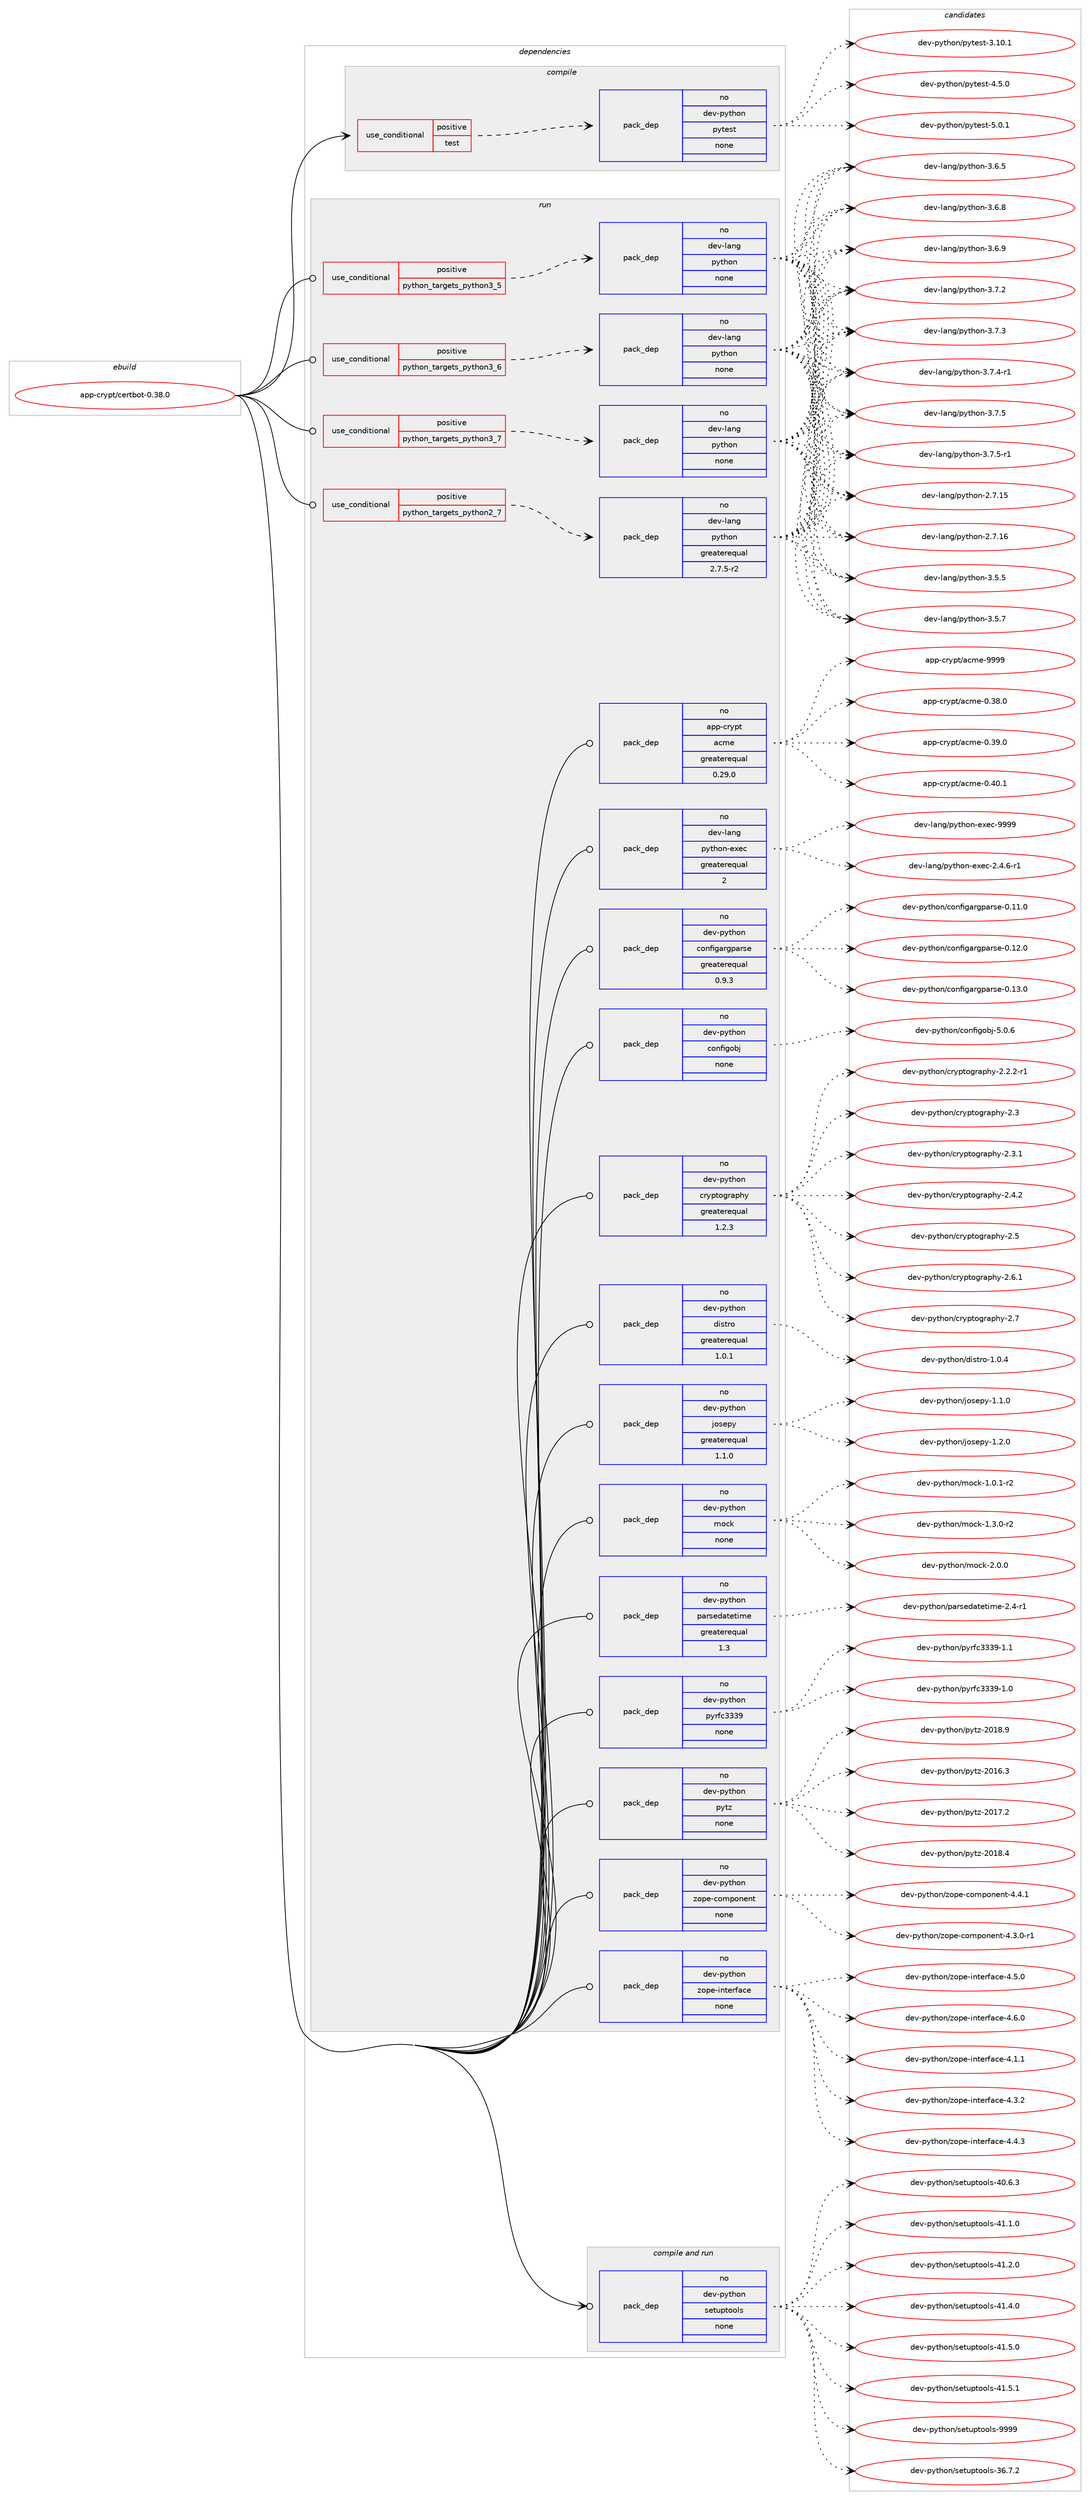 digraph prolog {

# *************
# Graph options
# *************

newrank=true;
concentrate=true;
compound=true;
graph [rankdir=LR,fontname=Helvetica,fontsize=10,ranksep=1.5];#, ranksep=2.5, nodesep=0.2];
edge  [arrowhead=vee];
node  [fontname=Helvetica,fontsize=10];

# **********
# The ebuild
# **********

subgraph cluster_leftcol {
color=gray;
rank=same;
label=<<i>ebuild</i>>;
id [label="app-crypt/certbot-0.38.0", color=red, width=4, href="../app-crypt/certbot-0.38.0.svg"];
}

# ****************
# The dependencies
# ****************

subgraph cluster_midcol {
color=gray;
label=<<i>dependencies</i>>;
subgraph cluster_compile {
fillcolor="#eeeeee";
style=filled;
label=<<i>compile</i>>;
subgraph cond113629 {
dependency476330 [label=<<TABLE BORDER="0" CELLBORDER="1" CELLSPACING="0" CELLPADDING="4"><TR><TD ROWSPAN="3" CELLPADDING="10">use_conditional</TD></TR><TR><TD>positive</TD></TR><TR><TD>test</TD></TR></TABLE>>, shape=none, color=red];
subgraph pack354049 {
dependency476331 [label=<<TABLE BORDER="0" CELLBORDER="1" CELLSPACING="0" CELLPADDING="4" WIDTH="220"><TR><TD ROWSPAN="6" CELLPADDING="30">pack_dep</TD></TR><TR><TD WIDTH="110">no</TD></TR><TR><TD>dev-python</TD></TR><TR><TD>pytest</TD></TR><TR><TD>none</TD></TR><TR><TD></TD></TR></TABLE>>, shape=none, color=blue];
}
dependency476330:e -> dependency476331:w [weight=20,style="dashed",arrowhead="vee"];
}
id:e -> dependency476330:w [weight=20,style="solid",arrowhead="vee"];
}
subgraph cluster_compileandrun {
fillcolor="#eeeeee";
style=filled;
label=<<i>compile and run</i>>;
subgraph pack354050 {
dependency476332 [label=<<TABLE BORDER="0" CELLBORDER="1" CELLSPACING="0" CELLPADDING="4" WIDTH="220"><TR><TD ROWSPAN="6" CELLPADDING="30">pack_dep</TD></TR><TR><TD WIDTH="110">no</TD></TR><TR><TD>dev-python</TD></TR><TR><TD>setuptools</TD></TR><TR><TD>none</TD></TR><TR><TD></TD></TR></TABLE>>, shape=none, color=blue];
}
id:e -> dependency476332:w [weight=20,style="solid",arrowhead="odotvee"];
}
subgraph cluster_run {
fillcolor="#eeeeee";
style=filled;
label=<<i>run</i>>;
subgraph cond113630 {
dependency476333 [label=<<TABLE BORDER="0" CELLBORDER="1" CELLSPACING="0" CELLPADDING="4"><TR><TD ROWSPAN="3" CELLPADDING="10">use_conditional</TD></TR><TR><TD>positive</TD></TR><TR><TD>python_targets_python2_7</TD></TR></TABLE>>, shape=none, color=red];
subgraph pack354051 {
dependency476334 [label=<<TABLE BORDER="0" CELLBORDER="1" CELLSPACING="0" CELLPADDING="4" WIDTH="220"><TR><TD ROWSPAN="6" CELLPADDING="30">pack_dep</TD></TR><TR><TD WIDTH="110">no</TD></TR><TR><TD>dev-lang</TD></TR><TR><TD>python</TD></TR><TR><TD>greaterequal</TD></TR><TR><TD>2.7.5-r2</TD></TR></TABLE>>, shape=none, color=blue];
}
dependency476333:e -> dependency476334:w [weight=20,style="dashed",arrowhead="vee"];
}
id:e -> dependency476333:w [weight=20,style="solid",arrowhead="odot"];
subgraph cond113631 {
dependency476335 [label=<<TABLE BORDER="0" CELLBORDER="1" CELLSPACING="0" CELLPADDING="4"><TR><TD ROWSPAN="3" CELLPADDING="10">use_conditional</TD></TR><TR><TD>positive</TD></TR><TR><TD>python_targets_python3_5</TD></TR></TABLE>>, shape=none, color=red];
subgraph pack354052 {
dependency476336 [label=<<TABLE BORDER="0" CELLBORDER="1" CELLSPACING="0" CELLPADDING="4" WIDTH="220"><TR><TD ROWSPAN="6" CELLPADDING="30">pack_dep</TD></TR><TR><TD WIDTH="110">no</TD></TR><TR><TD>dev-lang</TD></TR><TR><TD>python</TD></TR><TR><TD>none</TD></TR><TR><TD></TD></TR></TABLE>>, shape=none, color=blue];
}
dependency476335:e -> dependency476336:w [weight=20,style="dashed",arrowhead="vee"];
}
id:e -> dependency476335:w [weight=20,style="solid",arrowhead="odot"];
subgraph cond113632 {
dependency476337 [label=<<TABLE BORDER="0" CELLBORDER="1" CELLSPACING="0" CELLPADDING="4"><TR><TD ROWSPAN="3" CELLPADDING="10">use_conditional</TD></TR><TR><TD>positive</TD></TR><TR><TD>python_targets_python3_6</TD></TR></TABLE>>, shape=none, color=red];
subgraph pack354053 {
dependency476338 [label=<<TABLE BORDER="0" CELLBORDER="1" CELLSPACING="0" CELLPADDING="4" WIDTH="220"><TR><TD ROWSPAN="6" CELLPADDING="30">pack_dep</TD></TR><TR><TD WIDTH="110">no</TD></TR><TR><TD>dev-lang</TD></TR><TR><TD>python</TD></TR><TR><TD>none</TD></TR><TR><TD></TD></TR></TABLE>>, shape=none, color=blue];
}
dependency476337:e -> dependency476338:w [weight=20,style="dashed",arrowhead="vee"];
}
id:e -> dependency476337:w [weight=20,style="solid",arrowhead="odot"];
subgraph cond113633 {
dependency476339 [label=<<TABLE BORDER="0" CELLBORDER="1" CELLSPACING="0" CELLPADDING="4"><TR><TD ROWSPAN="3" CELLPADDING="10">use_conditional</TD></TR><TR><TD>positive</TD></TR><TR><TD>python_targets_python3_7</TD></TR></TABLE>>, shape=none, color=red];
subgraph pack354054 {
dependency476340 [label=<<TABLE BORDER="0" CELLBORDER="1" CELLSPACING="0" CELLPADDING="4" WIDTH="220"><TR><TD ROWSPAN="6" CELLPADDING="30">pack_dep</TD></TR><TR><TD WIDTH="110">no</TD></TR><TR><TD>dev-lang</TD></TR><TR><TD>python</TD></TR><TR><TD>none</TD></TR><TR><TD></TD></TR></TABLE>>, shape=none, color=blue];
}
dependency476339:e -> dependency476340:w [weight=20,style="dashed",arrowhead="vee"];
}
id:e -> dependency476339:w [weight=20,style="solid",arrowhead="odot"];
subgraph pack354055 {
dependency476341 [label=<<TABLE BORDER="0" CELLBORDER="1" CELLSPACING="0" CELLPADDING="4" WIDTH="220"><TR><TD ROWSPAN="6" CELLPADDING="30">pack_dep</TD></TR><TR><TD WIDTH="110">no</TD></TR><TR><TD>app-crypt</TD></TR><TR><TD>acme</TD></TR><TR><TD>greaterequal</TD></TR><TR><TD>0.29.0</TD></TR></TABLE>>, shape=none, color=blue];
}
id:e -> dependency476341:w [weight=20,style="solid",arrowhead="odot"];
subgraph pack354056 {
dependency476342 [label=<<TABLE BORDER="0" CELLBORDER="1" CELLSPACING="0" CELLPADDING="4" WIDTH="220"><TR><TD ROWSPAN="6" CELLPADDING="30">pack_dep</TD></TR><TR><TD WIDTH="110">no</TD></TR><TR><TD>dev-lang</TD></TR><TR><TD>python-exec</TD></TR><TR><TD>greaterequal</TD></TR><TR><TD>2</TD></TR></TABLE>>, shape=none, color=blue];
}
id:e -> dependency476342:w [weight=20,style="solid",arrowhead="odot"];
subgraph pack354057 {
dependency476343 [label=<<TABLE BORDER="0" CELLBORDER="1" CELLSPACING="0" CELLPADDING="4" WIDTH="220"><TR><TD ROWSPAN="6" CELLPADDING="30">pack_dep</TD></TR><TR><TD WIDTH="110">no</TD></TR><TR><TD>dev-python</TD></TR><TR><TD>configargparse</TD></TR><TR><TD>greaterequal</TD></TR><TR><TD>0.9.3</TD></TR></TABLE>>, shape=none, color=blue];
}
id:e -> dependency476343:w [weight=20,style="solid",arrowhead="odot"];
subgraph pack354058 {
dependency476344 [label=<<TABLE BORDER="0" CELLBORDER="1" CELLSPACING="0" CELLPADDING="4" WIDTH="220"><TR><TD ROWSPAN="6" CELLPADDING="30">pack_dep</TD></TR><TR><TD WIDTH="110">no</TD></TR><TR><TD>dev-python</TD></TR><TR><TD>configobj</TD></TR><TR><TD>none</TD></TR><TR><TD></TD></TR></TABLE>>, shape=none, color=blue];
}
id:e -> dependency476344:w [weight=20,style="solid",arrowhead="odot"];
subgraph pack354059 {
dependency476345 [label=<<TABLE BORDER="0" CELLBORDER="1" CELLSPACING="0" CELLPADDING="4" WIDTH="220"><TR><TD ROWSPAN="6" CELLPADDING="30">pack_dep</TD></TR><TR><TD WIDTH="110">no</TD></TR><TR><TD>dev-python</TD></TR><TR><TD>cryptography</TD></TR><TR><TD>greaterequal</TD></TR><TR><TD>1.2.3</TD></TR></TABLE>>, shape=none, color=blue];
}
id:e -> dependency476345:w [weight=20,style="solid",arrowhead="odot"];
subgraph pack354060 {
dependency476346 [label=<<TABLE BORDER="0" CELLBORDER="1" CELLSPACING="0" CELLPADDING="4" WIDTH="220"><TR><TD ROWSPAN="6" CELLPADDING="30">pack_dep</TD></TR><TR><TD WIDTH="110">no</TD></TR><TR><TD>dev-python</TD></TR><TR><TD>distro</TD></TR><TR><TD>greaterequal</TD></TR><TR><TD>1.0.1</TD></TR></TABLE>>, shape=none, color=blue];
}
id:e -> dependency476346:w [weight=20,style="solid",arrowhead="odot"];
subgraph pack354061 {
dependency476347 [label=<<TABLE BORDER="0" CELLBORDER="1" CELLSPACING="0" CELLPADDING="4" WIDTH="220"><TR><TD ROWSPAN="6" CELLPADDING="30">pack_dep</TD></TR><TR><TD WIDTH="110">no</TD></TR><TR><TD>dev-python</TD></TR><TR><TD>josepy</TD></TR><TR><TD>greaterequal</TD></TR><TR><TD>1.1.0</TD></TR></TABLE>>, shape=none, color=blue];
}
id:e -> dependency476347:w [weight=20,style="solid",arrowhead="odot"];
subgraph pack354062 {
dependency476348 [label=<<TABLE BORDER="0" CELLBORDER="1" CELLSPACING="0" CELLPADDING="4" WIDTH="220"><TR><TD ROWSPAN="6" CELLPADDING="30">pack_dep</TD></TR><TR><TD WIDTH="110">no</TD></TR><TR><TD>dev-python</TD></TR><TR><TD>mock</TD></TR><TR><TD>none</TD></TR><TR><TD></TD></TR></TABLE>>, shape=none, color=blue];
}
id:e -> dependency476348:w [weight=20,style="solid",arrowhead="odot"];
subgraph pack354063 {
dependency476349 [label=<<TABLE BORDER="0" CELLBORDER="1" CELLSPACING="0" CELLPADDING="4" WIDTH="220"><TR><TD ROWSPAN="6" CELLPADDING="30">pack_dep</TD></TR><TR><TD WIDTH="110">no</TD></TR><TR><TD>dev-python</TD></TR><TR><TD>parsedatetime</TD></TR><TR><TD>greaterequal</TD></TR><TR><TD>1.3</TD></TR></TABLE>>, shape=none, color=blue];
}
id:e -> dependency476349:w [weight=20,style="solid",arrowhead="odot"];
subgraph pack354064 {
dependency476350 [label=<<TABLE BORDER="0" CELLBORDER="1" CELLSPACING="0" CELLPADDING="4" WIDTH="220"><TR><TD ROWSPAN="6" CELLPADDING="30">pack_dep</TD></TR><TR><TD WIDTH="110">no</TD></TR><TR><TD>dev-python</TD></TR><TR><TD>pyrfc3339</TD></TR><TR><TD>none</TD></TR><TR><TD></TD></TR></TABLE>>, shape=none, color=blue];
}
id:e -> dependency476350:w [weight=20,style="solid",arrowhead="odot"];
subgraph pack354065 {
dependency476351 [label=<<TABLE BORDER="0" CELLBORDER="1" CELLSPACING="0" CELLPADDING="4" WIDTH="220"><TR><TD ROWSPAN="6" CELLPADDING="30">pack_dep</TD></TR><TR><TD WIDTH="110">no</TD></TR><TR><TD>dev-python</TD></TR><TR><TD>pytz</TD></TR><TR><TD>none</TD></TR><TR><TD></TD></TR></TABLE>>, shape=none, color=blue];
}
id:e -> dependency476351:w [weight=20,style="solid",arrowhead="odot"];
subgraph pack354066 {
dependency476352 [label=<<TABLE BORDER="0" CELLBORDER="1" CELLSPACING="0" CELLPADDING="4" WIDTH="220"><TR><TD ROWSPAN="6" CELLPADDING="30">pack_dep</TD></TR><TR><TD WIDTH="110">no</TD></TR><TR><TD>dev-python</TD></TR><TR><TD>zope-component</TD></TR><TR><TD>none</TD></TR><TR><TD></TD></TR></TABLE>>, shape=none, color=blue];
}
id:e -> dependency476352:w [weight=20,style="solid",arrowhead="odot"];
subgraph pack354067 {
dependency476353 [label=<<TABLE BORDER="0" CELLBORDER="1" CELLSPACING="0" CELLPADDING="4" WIDTH="220"><TR><TD ROWSPAN="6" CELLPADDING="30">pack_dep</TD></TR><TR><TD WIDTH="110">no</TD></TR><TR><TD>dev-python</TD></TR><TR><TD>zope-interface</TD></TR><TR><TD>none</TD></TR><TR><TD></TD></TR></TABLE>>, shape=none, color=blue];
}
id:e -> dependency476353:w [weight=20,style="solid",arrowhead="odot"];
}
}

# **************
# The candidates
# **************

subgraph cluster_choices {
rank=same;
color=gray;
label=<<i>candidates</i>>;

subgraph choice354049 {
color=black;
nodesep=1;
choice100101118451121211161041111104711212111610111511645514649484649 [label="dev-python/pytest-3.10.1", color=red, width=4,href="../dev-python/pytest-3.10.1.svg"];
choice1001011184511212111610411111047112121116101115116455246534648 [label="dev-python/pytest-4.5.0", color=red, width=4,href="../dev-python/pytest-4.5.0.svg"];
choice1001011184511212111610411111047112121116101115116455346484649 [label="dev-python/pytest-5.0.1", color=red, width=4,href="../dev-python/pytest-5.0.1.svg"];
dependency476331:e -> choice100101118451121211161041111104711212111610111511645514649484649:w [style=dotted,weight="100"];
dependency476331:e -> choice1001011184511212111610411111047112121116101115116455246534648:w [style=dotted,weight="100"];
dependency476331:e -> choice1001011184511212111610411111047112121116101115116455346484649:w [style=dotted,weight="100"];
}
subgraph choice354050 {
color=black;
nodesep=1;
choice100101118451121211161041111104711510111611711211611111110811545515446554650 [label="dev-python/setuptools-36.7.2", color=red, width=4,href="../dev-python/setuptools-36.7.2.svg"];
choice100101118451121211161041111104711510111611711211611111110811545524846544651 [label="dev-python/setuptools-40.6.3", color=red, width=4,href="../dev-python/setuptools-40.6.3.svg"];
choice100101118451121211161041111104711510111611711211611111110811545524946494648 [label="dev-python/setuptools-41.1.0", color=red, width=4,href="../dev-python/setuptools-41.1.0.svg"];
choice100101118451121211161041111104711510111611711211611111110811545524946504648 [label="dev-python/setuptools-41.2.0", color=red, width=4,href="../dev-python/setuptools-41.2.0.svg"];
choice100101118451121211161041111104711510111611711211611111110811545524946524648 [label="dev-python/setuptools-41.4.0", color=red, width=4,href="../dev-python/setuptools-41.4.0.svg"];
choice100101118451121211161041111104711510111611711211611111110811545524946534648 [label="dev-python/setuptools-41.5.0", color=red, width=4,href="../dev-python/setuptools-41.5.0.svg"];
choice100101118451121211161041111104711510111611711211611111110811545524946534649 [label="dev-python/setuptools-41.5.1", color=red, width=4,href="../dev-python/setuptools-41.5.1.svg"];
choice10010111845112121116104111110471151011161171121161111111081154557575757 [label="dev-python/setuptools-9999", color=red, width=4,href="../dev-python/setuptools-9999.svg"];
dependency476332:e -> choice100101118451121211161041111104711510111611711211611111110811545515446554650:w [style=dotted,weight="100"];
dependency476332:e -> choice100101118451121211161041111104711510111611711211611111110811545524846544651:w [style=dotted,weight="100"];
dependency476332:e -> choice100101118451121211161041111104711510111611711211611111110811545524946494648:w [style=dotted,weight="100"];
dependency476332:e -> choice100101118451121211161041111104711510111611711211611111110811545524946504648:w [style=dotted,weight="100"];
dependency476332:e -> choice100101118451121211161041111104711510111611711211611111110811545524946524648:w [style=dotted,weight="100"];
dependency476332:e -> choice100101118451121211161041111104711510111611711211611111110811545524946534648:w [style=dotted,weight="100"];
dependency476332:e -> choice100101118451121211161041111104711510111611711211611111110811545524946534649:w [style=dotted,weight="100"];
dependency476332:e -> choice10010111845112121116104111110471151011161171121161111111081154557575757:w [style=dotted,weight="100"];
}
subgraph choice354051 {
color=black;
nodesep=1;
choice10010111845108971101034711212111610411111045504655464953 [label="dev-lang/python-2.7.15", color=red, width=4,href="../dev-lang/python-2.7.15.svg"];
choice10010111845108971101034711212111610411111045504655464954 [label="dev-lang/python-2.7.16", color=red, width=4,href="../dev-lang/python-2.7.16.svg"];
choice100101118451089711010347112121116104111110455146534653 [label="dev-lang/python-3.5.5", color=red, width=4,href="../dev-lang/python-3.5.5.svg"];
choice100101118451089711010347112121116104111110455146534655 [label="dev-lang/python-3.5.7", color=red, width=4,href="../dev-lang/python-3.5.7.svg"];
choice100101118451089711010347112121116104111110455146544653 [label="dev-lang/python-3.6.5", color=red, width=4,href="../dev-lang/python-3.6.5.svg"];
choice100101118451089711010347112121116104111110455146544656 [label="dev-lang/python-3.6.8", color=red, width=4,href="../dev-lang/python-3.6.8.svg"];
choice100101118451089711010347112121116104111110455146544657 [label="dev-lang/python-3.6.9", color=red, width=4,href="../dev-lang/python-3.6.9.svg"];
choice100101118451089711010347112121116104111110455146554650 [label="dev-lang/python-3.7.2", color=red, width=4,href="../dev-lang/python-3.7.2.svg"];
choice100101118451089711010347112121116104111110455146554651 [label="dev-lang/python-3.7.3", color=red, width=4,href="../dev-lang/python-3.7.3.svg"];
choice1001011184510897110103471121211161041111104551465546524511449 [label="dev-lang/python-3.7.4-r1", color=red, width=4,href="../dev-lang/python-3.7.4-r1.svg"];
choice100101118451089711010347112121116104111110455146554653 [label="dev-lang/python-3.7.5", color=red, width=4,href="../dev-lang/python-3.7.5.svg"];
choice1001011184510897110103471121211161041111104551465546534511449 [label="dev-lang/python-3.7.5-r1", color=red, width=4,href="../dev-lang/python-3.7.5-r1.svg"];
dependency476334:e -> choice10010111845108971101034711212111610411111045504655464953:w [style=dotted,weight="100"];
dependency476334:e -> choice10010111845108971101034711212111610411111045504655464954:w [style=dotted,weight="100"];
dependency476334:e -> choice100101118451089711010347112121116104111110455146534653:w [style=dotted,weight="100"];
dependency476334:e -> choice100101118451089711010347112121116104111110455146534655:w [style=dotted,weight="100"];
dependency476334:e -> choice100101118451089711010347112121116104111110455146544653:w [style=dotted,weight="100"];
dependency476334:e -> choice100101118451089711010347112121116104111110455146544656:w [style=dotted,weight="100"];
dependency476334:e -> choice100101118451089711010347112121116104111110455146544657:w [style=dotted,weight="100"];
dependency476334:e -> choice100101118451089711010347112121116104111110455146554650:w [style=dotted,weight="100"];
dependency476334:e -> choice100101118451089711010347112121116104111110455146554651:w [style=dotted,weight="100"];
dependency476334:e -> choice1001011184510897110103471121211161041111104551465546524511449:w [style=dotted,weight="100"];
dependency476334:e -> choice100101118451089711010347112121116104111110455146554653:w [style=dotted,weight="100"];
dependency476334:e -> choice1001011184510897110103471121211161041111104551465546534511449:w [style=dotted,weight="100"];
}
subgraph choice354052 {
color=black;
nodesep=1;
choice10010111845108971101034711212111610411111045504655464953 [label="dev-lang/python-2.7.15", color=red, width=4,href="../dev-lang/python-2.7.15.svg"];
choice10010111845108971101034711212111610411111045504655464954 [label="dev-lang/python-2.7.16", color=red, width=4,href="../dev-lang/python-2.7.16.svg"];
choice100101118451089711010347112121116104111110455146534653 [label="dev-lang/python-3.5.5", color=red, width=4,href="../dev-lang/python-3.5.5.svg"];
choice100101118451089711010347112121116104111110455146534655 [label="dev-lang/python-3.5.7", color=red, width=4,href="../dev-lang/python-3.5.7.svg"];
choice100101118451089711010347112121116104111110455146544653 [label="dev-lang/python-3.6.5", color=red, width=4,href="../dev-lang/python-3.6.5.svg"];
choice100101118451089711010347112121116104111110455146544656 [label="dev-lang/python-3.6.8", color=red, width=4,href="../dev-lang/python-3.6.8.svg"];
choice100101118451089711010347112121116104111110455146544657 [label="dev-lang/python-3.6.9", color=red, width=4,href="../dev-lang/python-3.6.9.svg"];
choice100101118451089711010347112121116104111110455146554650 [label="dev-lang/python-3.7.2", color=red, width=4,href="../dev-lang/python-3.7.2.svg"];
choice100101118451089711010347112121116104111110455146554651 [label="dev-lang/python-3.7.3", color=red, width=4,href="../dev-lang/python-3.7.3.svg"];
choice1001011184510897110103471121211161041111104551465546524511449 [label="dev-lang/python-3.7.4-r1", color=red, width=4,href="../dev-lang/python-3.7.4-r1.svg"];
choice100101118451089711010347112121116104111110455146554653 [label="dev-lang/python-3.7.5", color=red, width=4,href="../dev-lang/python-3.7.5.svg"];
choice1001011184510897110103471121211161041111104551465546534511449 [label="dev-lang/python-3.7.5-r1", color=red, width=4,href="../dev-lang/python-3.7.5-r1.svg"];
dependency476336:e -> choice10010111845108971101034711212111610411111045504655464953:w [style=dotted,weight="100"];
dependency476336:e -> choice10010111845108971101034711212111610411111045504655464954:w [style=dotted,weight="100"];
dependency476336:e -> choice100101118451089711010347112121116104111110455146534653:w [style=dotted,weight="100"];
dependency476336:e -> choice100101118451089711010347112121116104111110455146534655:w [style=dotted,weight="100"];
dependency476336:e -> choice100101118451089711010347112121116104111110455146544653:w [style=dotted,weight="100"];
dependency476336:e -> choice100101118451089711010347112121116104111110455146544656:w [style=dotted,weight="100"];
dependency476336:e -> choice100101118451089711010347112121116104111110455146544657:w [style=dotted,weight="100"];
dependency476336:e -> choice100101118451089711010347112121116104111110455146554650:w [style=dotted,weight="100"];
dependency476336:e -> choice100101118451089711010347112121116104111110455146554651:w [style=dotted,weight="100"];
dependency476336:e -> choice1001011184510897110103471121211161041111104551465546524511449:w [style=dotted,weight="100"];
dependency476336:e -> choice100101118451089711010347112121116104111110455146554653:w [style=dotted,weight="100"];
dependency476336:e -> choice1001011184510897110103471121211161041111104551465546534511449:w [style=dotted,weight="100"];
}
subgraph choice354053 {
color=black;
nodesep=1;
choice10010111845108971101034711212111610411111045504655464953 [label="dev-lang/python-2.7.15", color=red, width=4,href="../dev-lang/python-2.7.15.svg"];
choice10010111845108971101034711212111610411111045504655464954 [label="dev-lang/python-2.7.16", color=red, width=4,href="../dev-lang/python-2.7.16.svg"];
choice100101118451089711010347112121116104111110455146534653 [label="dev-lang/python-3.5.5", color=red, width=4,href="../dev-lang/python-3.5.5.svg"];
choice100101118451089711010347112121116104111110455146534655 [label="dev-lang/python-3.5.7", color=red, width=4,href="../dev-lang/python-3.5.7.svg"];
choice100101118451089711010347112121116104111110455146544653 [label="dev-lang/python-3.6.5", color=red, width=4,href="../dev-lang/python-3.6.5.svg"];
choice100101118451089711010347112121116104111110455146544656 [label="dev-lang/python-3.6.8", color=red, width=4,href="../dev-lang/python-3.6.8.svg"];
choice100101118451089711010347112121116104111110455146544657 [label="dev-lang/python-3.6.9", color=red, width=4,href="../dev-lang/python-3.6.9.svg"];
choice100101118451089711010347112121116104111110455146554650 [label="dev-lang/python-3.7.2", color=red, width=4,href="../dev-lang/python-3.7.2.svg"];
choice100101118451089711010347112121116104111110455146554651 [label="dev-lang/python-3.7.3", color=red, width=4,href="../dev-lang/python-3.7.3.svg"];
choice1001011184510897110103471121211161041111104551465546524511449 [label="dev-lang/python-3.7.4-r1", color=red, width=4,href="../dev-lang/python-3.7.4-r1.svg"];
choice100101118451089711010347112121116104111110455146554653 [label="dev-lang/python-3.7.5", color=red, width=4,href="../dev-lang/python-3.7.5.svg"];
choice1001011184510897110103471121211161041111104551465546534511449 [label="dev-lang/python-3.7.5-r1", color=red, width=4,href="../dev-lang/python-3.7.5-r1.svg"];
dependency476338:e -> choice10010111845108971101034711212111610411111045504655464953:w [style=dotted,weight="100"];
dependency476338:e -> choice10010111845108971101034711212111610411111045504655464954:w [style=dotted,weight="100"];
dependency476338:e -> choice100101118451089711010347112121116104111110455146534653:w [style=dotted,weight="100"];
dependency476338:e -> choice100101118451089711010347112121116104111110455146534655:w [style=dotted,weight="100"];
dependency476338:e -> choice100101118451089711010347112121116104111110455146544653:w [style=dotted,weight="100"];
dependency476338:e -> choice100101118451089711010347112121116104111110455146544656:w [style=dotted,weight="100"];
dependency476338:e -> choice100101118451089711010347112121116104111110455146544657:w [style=dotted,weight="100"];
dependency476338:e -> choice100101118451089711010347112121116104111110455146554650:w [style=dotted,weight="100"];
dependency476338:e -> choice100101118451089711010347112121116104111110455146554651:w [style=dotted,weight="100"];
dependency476338:e -> choice1001011184510897110103471121211161041111104551465546524511449:w [style=dotted,weight="100"];
dependency476338:e -> choice100101118451089711010347112121116104111110455146554653:w [style=dotted,weight="100"];
dependency476338:e -> choice1001011184510897110103471121211161041111104551465546534511449:w [style=dotted,weight="100"];
}
subgraph choice354054 {
color=black;
nodesep=1;
choice10010111845108971101034711212111610411111045504655464953 [label="dev-lang/python-2.7.15", color=red, width=4,href="../dev-lang/python-2.7.15.svg"];
choice10010111845108971101034711212111610411111045504655464954 [label="dev-lang/python-2.7.16", color=red, width=4,href="../dev-lang/python-2.7.16.svg"];
choice100101118451089711010347112121116104111110455146534653 [label="dev-lang/python-3.5.5", color=red, width=4,href="../dev-lang/python-3.5.5.svg"];
choice100101118451089711010347112121116104111110455146534655 [label="dev-lang/python-3.5.7", color=red, width=4,href="../dev-lang/python-3.5.7.svg"];
choice100101118451089711010347112121116104111110455146544653 [label="dev-lang/python-3.6.5", color=red, width=4,href="../dev-lang/python-3.6.5.svg"];
choice100101118451089711010347112121116104111110455146544656 [label="dev-lang/python-3.6.8", color=red, width=4,href="../dev-lang/python-3.6.8.svg"];
choice100101118451089711010347112121116104111110455146544657 [label="dev-lang/python-3.6.9", color=red, width=4,href="../dev-lang/python-3.6.9.svg"];
choice100101118451089711010347112121116104111110455146554650 [label="dev-lang/python-3.7.2", color=red, width=4,href="../dev-lang/python-3.7.2.svg"];
choice100101118451089711010347112121116104111110455146554651 [label="dev-lang/python-3.7.3", color=red, width=4,href="../dev-lang/python-3.7.3.svg"];
choice1001011184510897110103471121211161041111104551465546524511449 [label="dev-lang/python-3.7.4-r1", color=red, width=4,href="../dev-lang/python-3.7.4-r1.svg"];
choice100101118451089711010347112121116104111110455146554653 [label="dev-lang/python-3.7.5", color=red, width=4,href="../dev-lang/python-3.7.5.svg"];
choice1001011184510897110103471121211161041111104551465546534511449 [label="dev-lang/python-3.7.5-r1", color=red, width=4,href="../dev-lang/python-3.7.5-r1.svg"];
dependency476340:e -> choice10010111845108971101034711212111610411111045504655464953:w [style=dotted,weight="100"];
dependency476340:e -> choice10010111845108971101034711212111610411111045504655464954:w [style=dotted,weight="100"];
dependency476340:e -> choice100101118451089711010347112121116104111110455146534653:w [style=dotted,weight="100"];
dependency476340:e -> choice100101118451089711010347112121116104111110455146534655:w [style=dotted,weight="100"];
dependency476340:e -> choice100101118451089711010347112121116104111110455146544653:w [style=dotted,weight="100"];
dependency476340:e -> choice100101118451089711010347112121116104111110455146544656:w [style=dotted,weight="100"];
dependency476340:e -> choice100101118451089711010347112121116104111110455146544657:w [style=dotted,weight="100"];
dependency476340:e -> choice100101118451089711010347112121116104111110455146554650:w [style=dotted,weight="100"];
dependency476340:e -> choice100101118451089711010347112121116104111110455146554651:w [style=dotted,weight="100"];
dependency476340:e -> choice1001011184510897110103471121211161041111104551465546524511449:w [style=dotted,weight="100"];
dependency476340:e -> choice100101118451089711010347112121116104111110455146554653:w [style=dotted,weight="100"];
dependency476340:e -> choice1001011184510897110103471121211161041111104551465546534511449:w [style=dotted,weight="100"];
}
subgraph choice354055 {
color=black;
nodesep=1;
choice97112112459911412111211647979910910145484651564648 [label="app-crypt/acme-0.38.0", color=red, width=4,href="../app-crypt/acme-0.38.0.svg"];
choice97112112459911412111211647979910910145484651574648 [label="app-crypt/acme-0.39.0", color=red, width=4,href="../app-crypt/acme-0.39.0.svg"];
choice97112112459911412111211647979910910145484652484649 [label="app-crypt/acme-0.40.1", color=red, width=4,href="../app-crypt/acme-0.40.1.svg"];
choice9711211245991141211121164797991091014557575757 [label="app-crypt/acme-9999", color=red, width=4,href="../app-crypt/acme-9999.svg"];
dependency476341:e -> choice97112112459911412111211647979910910145484651564648:w [style=dotted,weight="100"];
dependency476341:e -> choice97112112459911412111211647979910910145484651574648:w [style=dotted,weight="100"];
dependency476341:e -> choice97112112459911412111211647979910910145484652484649:w [style=dotted,weight="100"];
dependency476341:e -> choice9711211245991141211121164797991091014557575757:w [style=dotted,weight="100"];
}
subgraph choice354056 {
color=black;
nodesep=1;
choice10010111845108971101034711212111610411111045101120101994550465246544511449 [label="dev-lang/python-exec-2.4.6-r1", color=red, width=4,href="../dev-lang/python-exec-2.4.6-r1.svg"];
choice10010111845108971101034711212111610411111045101120101994557575757 [label="dev-lang/python-exec-9999", color=red, width=4,href="../dev-lang/python-exec-9999.svg"];
dependency476342:e -> choice10010111845108971101034711212111610411111045101120101994550465246544511449:w [style=dotted,weight="100"];
dependency476342:e -> choice10010111845108971101034711212111610411111045101120101994557575757:w [style=dotted,weight="100"];
}
subgraph choice354057 {
color=black;
nodesep=1;
choice100101118451121211161041111104799111110102105103971141031129711411510145484649494648 [label="dev-python/configargparse-0.11.0", color=red, width=4,href="../dev-python/configargparse-0.11.0.svg"];
choice100101118451121211161041111104799111110102105103971141031129711411510145484649504648 [label="dev-python/configargparse-0.12.0", color=red, width=4,href="../dev-python/configargparse-0.12.0.svg"];
choice100101118451121211161041111104799111110102105103971141031129711411510145484649514648 [label="dev-python/configargparse-0.13.0", color=red, width=4,href="../dev-python/configargparse-0.13.0.svg"];
dependency476343:e -> choice100101118451121211161041111104799111110102105103971141031129711411510145484649494648:w [style=dotted,weight="100"];
dependency476343:e -> choice100101118451121211161041111104799111110102105103971141031129711411510145484649504648:w [style=dotted,weight="100"];
dependency476343:e -> choice100101118451121211161041111104799111110102105103971141031129711411510145484649514648:w [style=dotted,weight="100"];
}
subgraph choice354058 {
color=black;
nodesep=1;
choice10010111845112121116104111110479911111010210510311198106455346484654 [label="dev-python/configobj-5.0.6", color=red, width=4,href="../dev-python/configobj-5.0.6.svg"];
dependency476344:e -> choice10010111845112121116104111110479911111010210510311198106455346484654:w [style=dotted,weight="100"];
}
subgraph choice354059 {
color=black;
nodesep=1;
choice100101118451121211161041111104799114121112116111103114971121041214550465046504511449 [label="dev-python/cryptography-2.2.2-r1", color=red, width=4,href="../dev-python/cryptography-2.2.2-r1.svg"];
choice1001011184511212111610411111047991141211121161111031149711210412145504651 [label="dev-python/cryptography-2.3", color=red, width=4,href="../dev-python/cryptography-2.3.svg"];
choice10010111845112121116104111110479911412111211611110311497112104121455046514649 [label="dev-python/cryptography-2.3.1", color=red, width=4,href="../dev-python/cryptography-2.3.1.svg"];
choice10010111845112121116104111110479911412111211611110311497112104121455046524650 [label="dev-python/cryptography-2.4.2", color=red, width=4,href="../dev-python/cryptography-2.4.2.svg"];
choice1001011184511212111610411111047991141211121161111031149711210412145504653 [label="dev-python/cryptography-2.5", color=red, width=4,href="../dev-python/cryptography-2.5.svg"];
choice10010111845112121116104111110479911412111211611110311497112104121455046544649 [label="dev-python/cryptography-2.6.1", color=red, width=4,href="../dev-python/cryptography-2.6.1.svg"];
choice1001011184511212111610411111047991141211121161111031149711210412145504655 [label="dev-python/cryptography-2.7", color=red, width=4,href="../dev-python/cryptography-2.7.svg"];
dependency476345:e -> choice100101118451121211161041111104799114121112116111103114971121041214550465046504511449:w [style=dotted,weight="100"];
dependency476345:e -> choice1001011184511212111610411111047991141211121161111031149711210412145504651:w [style=dotted,weight="100"];
dependency476345:e -> choice10010111845112121116104111110479911412111211611110311497112104121455046514649:w [style=dotted,weight="100"];
dependency476345:e -> choice10010111845112121116104111110479911412111211611110311497112104121455046524650:w [style=dotted,weight="100"];
dependency476345:e -> choice1001011184511212111610411111047991141211121161111031149711210412145504653:w [style=dotted,weight="100"];
dependency476345:e -> choice10010111845112121116104111110479911412111211611110311497112104121455046544649:w [style=dotted,weight="100"];
dependency476345:e -> choice1001011184511212111610411111047991141211121161111031149711210412145504655:w [style=dotted,weight="100"];
}
subgraph choice354060 {
color=black;
nodesep=1;
choice1001011184511212111610411111047100105115116114111454946484652 [label="dev-python/distro-1.0.4", color=red, width=4,href="../dev-python/distro-1.0.4.svg"];
dependency476346:e -> choice1001011184511212111610411111047100105115116114111454946484652:w [style=dotted,weight="100"];
}
subgraph choice354061 {
color=black;
nodesep=1;
choice1001011184511212111610411111047106111115101112121454946494648 [label="dev-python/josepy-1.1.0", color=red, width=4,href="../dev-python/josepy-1.1.0.svg"];
choice1001011184511212111610411111047106111115101112121454946504648 [label="dev-python/josepy-1.2.0", color=red, width=4,href="../dev-python/josepy-1.2.0.svg"];
dependency476347:e -> choice1001011184511212111610411111047106111115101112121454946494648:w [style=dotted,weight="100"];
dependency476347:e -> choice1001011184511212111610411111047106111115101112121454946504648:w [style=dotted,weight="100"];
}
subgraph choice354062 {
color=black;
nodesep=1;
choice1001011184511212111610411111047109111991074549464846494511450 [label="dev-python/mock-1.0.1-r2", color=red, width=4,href="../dev-python/mock-1.0.1-r2.svg"];
choice1001011184511212111610411111047109111991074549465146484511450 [label="dev-python/mock-1.3.0-r2", color=red, width=4,href="../dev-python/mock-1.3.0-r2.svg"];
choice100101118451121211161041111104710911199107455046484648 [label="dev-python/mock-2.0.0", color=red, width=4,href="../dev-python/mock-2.0.0.svg"];
dependency476348:e -> choice1001011184511212111610411111047109111991074549464846494511450:w [style=dotted,weight="100"];
dependency476348:e -> choice1001011184511212111610411111047109111991074549465146484511450:w [style=dotted,weight="100"];
dependency476348:e -> choice100101118451121211161041111104710911199107455046484648:w [style=dotted,weight="100"];
}
subgraph choice354063 {
color=black;
nodesep=1;
choice10010111845112121116104111110471129711411510110097116101116105109101455046524511449 [label="dev-python/parsedatetime-2.4-r1", color=red, width=4,href="../dev-python/parsedatetime-2.4-r1.svg"];
dependency476349:e -> choice10010111845112121116104111110471129711411510110097116101116105109101455046524511449:w [style=dotted,weight="100"];
}
subgraph choice354064 {
color=black;
nodesep=1;
choice1001011184511212111610411111047112121114102995151515745494648 [label="dev-python/pyrfc3339-1.0", color=red, width=4,href="../dev-python/pyrfc3339-1.0.svg"];
choice1001011184511212111610411111047112121114102995151515745494649 [label="dev-python/pyrfc3339-1.1", color=red, width=4,href="../dev-python/pyrfc3339-1.1.svg"];
dependency476350:e -> choice1001011184511212111610411111047112121114102995151515745494648:w [style=dotted,weight="100"];
dependency476350:e -> choice1001011184511212111610411111047112121114102995151515745494649:w [style=dotted,weight="100"];
}
subgraph choice354065 {
color=black;
nodesep=1;
choice100101118451121211161041111104711212111612245504849544651 [label="dev-python/pytz-2016.3", color=red, width=4,href="../dev-python/pytz-2016.3.svg"];
choice100101118451121211161041111104711212111612245504849554650 [label="dev-python/pytz-2017.2", color=red, width=4,href="../dev-python/pytz-2017.2.svg"];
choice100101118451121211161041111104711212111612245504849564652 [label="dev-python/pytz-2018.4", color=red, width=4,href="../dev-python/pytz-2018.4.svg"];
choice100101118451121211161041111104711212111612245504849564657 [label="dev-python/pytz-2018.9", color=red, width=4,href="../dev-python/pytz-2018.9.svg"];
dependency476351:e -> choice100101118451121211161041111104711212111612245504849544651:w [style=dotted,weight="100"];
dependency476351:e -> choice100101118451121211161041111104711212111612245504849554650:w [style=dotted,weight="100"];
dependency476351:e -> choice100101118451121211161041111104711212111612245504849564652:w [style=dotted,weight="100"];
dependency476351:e -> choice100101118451121211161041111104711212111612245504849564657:w [style=dotted,weight="100"];
}
subgraph choice354066 {
color=black;
nodesep=1;
choice100101118451121211161041111104712211111210145991111091121111101011101164552465146484511449 [label="dev-python/zope-component-4.3.0-r1", color=red, width=4,href="../dev-python/zope-component-4.3.0-r1.svg"];
choice10010111845112121116104111110471221111121014599111109112111110101110116455246524649 [label="dev-python/zope-component-4.4.1", color=red, width=4,href="../dev-python/zope-component-4.4.1.svg"];
dependency476352:e -> choice100101118451121211161041111104712211111210145991111091121111101011101164552465146484511449:w [style=dotted,weight="100"];
dependency476352:e -> choice10010111845112121116104111110471221111121014599111109112111110101110116455246524649:w [style=dotted,weight="100"];
}
subgraph choice354067 {
color=black;
nodesep=1;
choice1001011184511212111610411111047122111112101451051101161011141029799101455246494649 [label="dev-python/zope-interface-4.1.1", color=red, width=4,href="../dev-python/zope-interface-4.1.1.svg"];
choice1001011184511212111610411111047122111112101451051101161011141029799101455246514650 [label="dev-python/zope-interface-4.3.2", color=red, width=4,href="../dev-python/zope-interface-4.3.2.svg"];
choice1001011184511212111610411111047122111112101451051101161011141029799101455246524651 [label="dev-python/zope-interface-4.4.3", color=red, width=4,href="../dev-python/zope-interface-4.4.3.svg"];
choice1001011184511212111610411111047122111112101451051101161011141029799101455246534648 [label="dev-python/zope-interface-4.5.0", color=red, width=4,href="../dev-python/zope-interface-4.5.0.svg"];
choice1001011184511212111610411111047122111112101451051101161011141029799101455246544648 [label="dev-python/zope-interface-4.6.0", color=red, width=4,href="../dev-python/zope-interface-4.6.0.svg"];
dependency476353:e -> choice1001011184511212111610411111047122111112101451051101161011141029799101455246494649:w [style=dotted,weight="100"];
dependency476353:e -> choice1001011184511212111610411111047122111112101451051101161011141029799101455246514650:w [style=dotted,weight="100"];
dependency476353:e -> choice1001011184511212111610411111047122111112101451051101161011141029799101455246524651:w [style=dotted,weight="100"];
dependency476353:e -> choice1001011184511212111610411111047122111112101451051101161011141029799101455246534648:w [style=dotted,weight="100"];
dependency476353:e -> choice1001011184511212111610411111047122111112101451051101161011141029799101455246544648:w [style=dotted,weight="100"];
}
}

}
